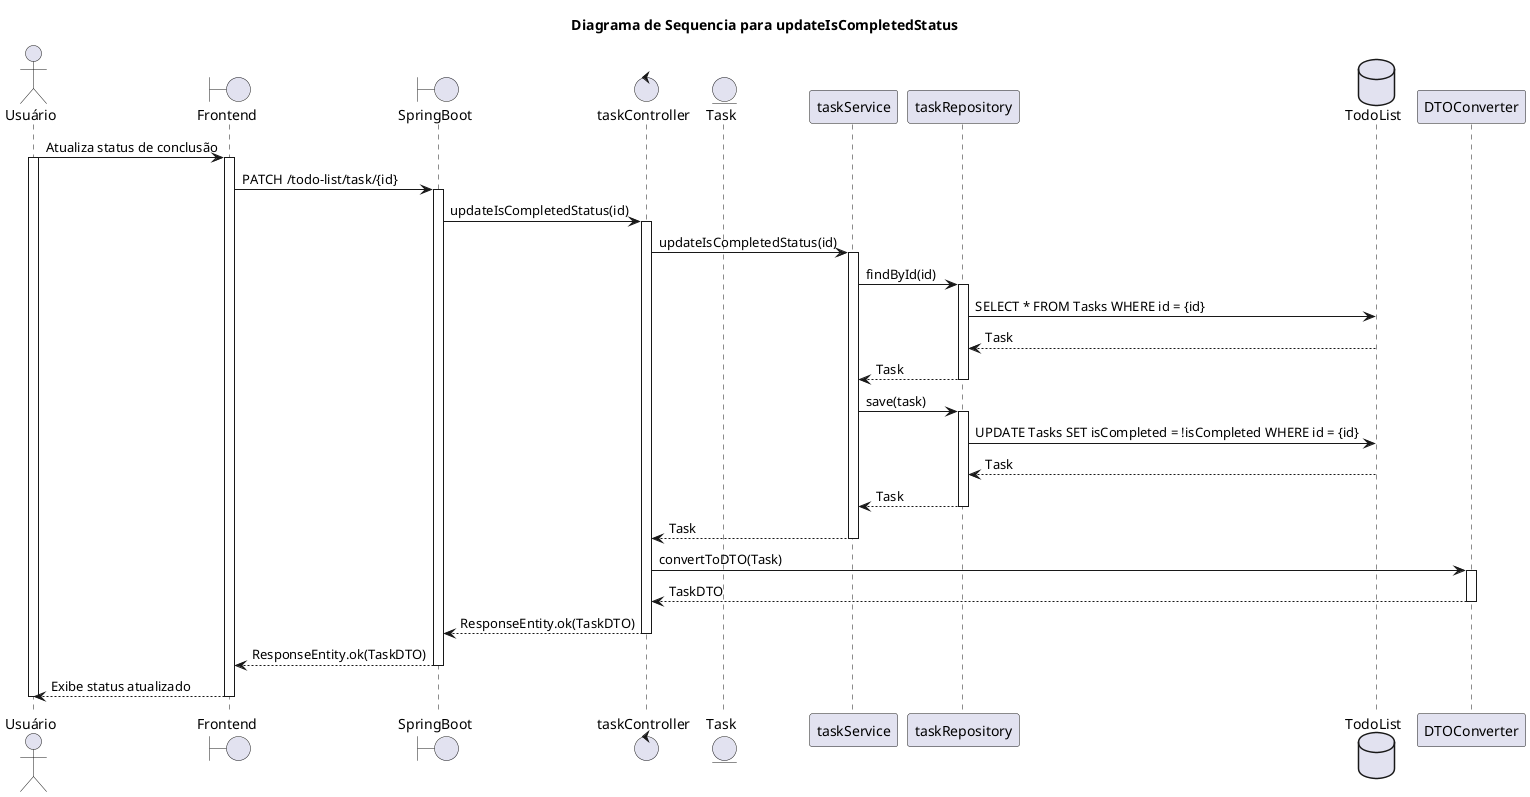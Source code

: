 @startuml
title Diagrama de Sequencia para updateIsCompletedStatus

actor Usuário
Boundary Frontend
Boundary SpringBoot
Control taskController
Entity Task
Participant taskService
Participant taskRepository
Database TodoList

Usuário -> Frontend: Atualiza status de conclusão
activate Usuário
activate Frontend
Frontend -> SpringBoot: PATCH /todo-list/task/{id}
activate SpringBoot
SpringBoot -> taskController: updateIsCompletedStatus(id)
activate taskController
taskController -> taskService: updateIsCompletedStatus(id)
activate taskService
taskService -> taskRepository: findById(id)
activate taskRepository
taskRepository -> TodoList: SELECT * FROM Tasks WHERE id = {id}
TodoList --> taskRepository: Task
taskRepository --> taskService: Task
deactivate taskRepository
taskService -> taskRepository: save(task)
activate taskRepository
taskRepository -> TodoList: UPDATE Tasks SET isCompleted = !isCompleted WHERE id = {id}
TodoList --> taskRepository: Task
taskRepository --> taskService: Task
deactivate taskRepository
taskService --> taskController: Task
deactivate taskService
taskController -> DTOConverter: convertToDTO(Task)
activate DTOConverter
DTOConverter --> taskController: TaskDTO
deactivate DTOConverter
taskController --> SpringBoot: ResponseEntity.ok(TaskDTO)
deactivate taskController
SpringBoot --> Frontend: ResponseEntity.ok(TaskDTO)
deactivate SpringBoot
Frontend --> Usuário: Exibe status atualizado
deactivate Frontend
deactivate Usuário
@enduml
